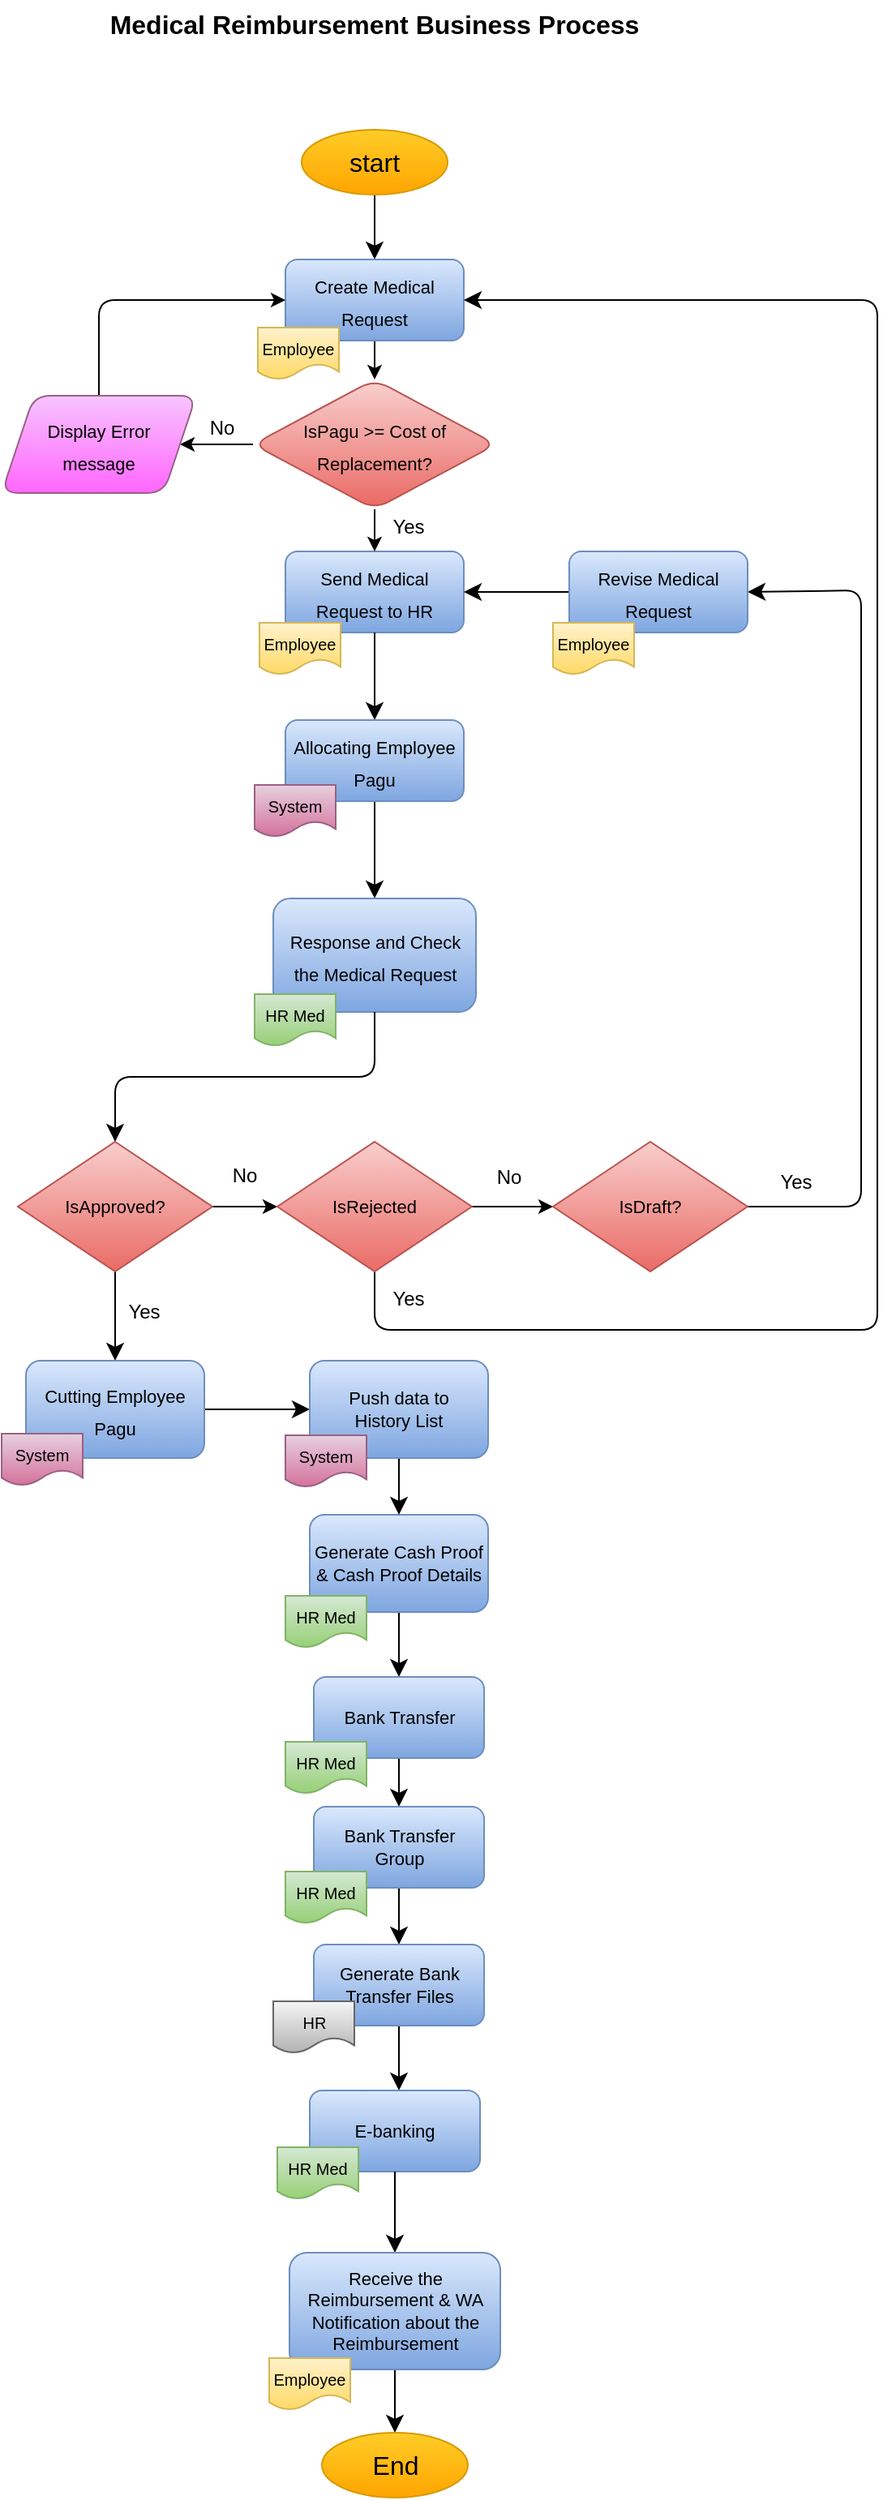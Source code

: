 <mxfile version="21.3.8" type="github">
  <diagram id="C5RBs43oDa-KdzZeNtuy" name="MEDICAL">
    <mxGraphModel dx="1941" dy="1782" grid="1" gridSize="10" guides="1" tooltips="1" connect="1" arrows="1" fold="1" page="1" pageScale="1" pageWidth="827" pageHeight="1169" math="0" shadow="0">
      <root>
        <mxCell id="WIyWlLk6GJQsqaUBKTNV-0" />
        <mxCell id="WIyWlLk6GJQsqaUBKTNV-1" parent="WIyWlLk6GJQsqaUBKTNV-0" />
        <mxCell id="bUTFh6sMlRF14kbk2jll-3" style="edgeStyle=none;curved=1;rounded=0;orthogonalLoop=1;jettySize=auto;html=1;entryX=0.5;entryY=0;entryDx=0;entryDy=0;fontSize=12;startSize=8;endSize=8;" parent="WIyWlLk6GJQsqaUBKTNV-1" source="bUTFh6sMlRF14kbk2jll-0" edge="1">
          <mxGeometry relative="1" as="geometry">
            <mxPoint x="220" y="80" as="targetPoint" />
          </mxGeometry>
        </mxCell>
        <mxCell id="bUTFh6sMlRF14kbk2jll-0" value="start" style="ellipse;whiteSpace=wrap;html=1;fontSize=16;fillColor=#ffcd28;gradientColor=#ffa500;strokeColor=#d79b00;" parent="WIyWlLk6GJQsqaUBKTNV-1" vertex="1">
          <mxGeometry x="175" width="90" height="40" as="geometry" />
        </mxCell>
        <mxCell id="bUTFh6sMlRF14kbk2jll-7" value="Medical Reimbursement Business Process" style="text;html=1;strokeColor=none;fillColor=none;align=center;verticalAlign=middle;whiteSpace=wrap;rounded=0;fontSize=16;fontStyle=1" parent="WIyWlLk6GJQsqaUBKTNV-1" vertex="1">
          <mxGeometry x="55" y="-80" width="330" height="30" as="geometry" />
        </mxCell>
        <mxCell id="uQla7w-6fAFCjF95wnp7-13" value="" style="edgeStyle=orthogonalEdgeStyle;rounded=0;orthogonalLoop=1;jettySize=auto;html=1;" parent="WIyWlLk6GJQsqaUBKTNV-1" source="bUTFh6sMlRF14kbk2jll-8" target="uQla7w-6fAFCjF95wnp7-12" edge="1">
          <mxGeometry relative="1" as="geometry" />
        </mxCell>
        <mxCell id="bUTFh6sMlRF14kbk2jll-8" value="&lt;font style=&quot;font-size: 11px;&quot;&gt;Create Medical Request&lt;/font&gt;" style="rounded=1;whiteSpace=wrap;html=1;fontSize=16;fillColor=#dae8fc;gradientColor=#7ea6e0;strokeColor=#6c8ebf;" parent="WIyWlLk6GJQsqaUBKTNV-1" vertex="1">
          <mxGeometry x="165" y="80" width="110" height="50" as="geometry" />
        </mxCell>
        <mxCell id="bUTFh6sMlRF14kbk2jll-9" value="&lt;font size=&quot;1&quot;&gt;Employee&lt;/font&gt;" style="shape=document;whiteSpace=wrap;html=1;boundedLbl=1;fontSize=16;fillColor=#fff2cc;gradientColor=#ffd966;strokeColor=#d6b656;" parent="WIyWlLk6GJQsqaUBKTNV-1" vertex="1">
          <mxGeometry x="148" y="122" width="50" height="32" as="geometry" />
        </mxCell>
        <mxCell id="bUTFh6sMlRF14kbk2jll-18" style="edgeStyle=none;curved=1;rounded=0;orthogonalLoop=1;jettySize=auto;html=1;entryX=0.5;entryY=0;entryDx=0;entryDy=0;fontSize=12;startSize=8;endSize=8;" parent="WIyWlLk6GJQsqaUBKTNV-1" source="bUTFh6sMlRF14kbk2jll-40" target="bUTFh6sMlRF14kbk2jll-15" edge="1">
          <mxGeometry relative="1" as="geometry" />
        </mxCell>
        <mxCell id="bUTFh6sMlRF14kbk2jll-12" value="&lt;font style=&quot;font-size: 11px;&quot;&gt;Send Medical Request to HR&lt;/font&gt;" style="rounded=1;whiteSpace=wrap;html=1;fontSize=16;fillColor=#dae8fc;gradientColor=#7ea6e0;strokeColor=#6c8ebf;" parent="WIyWlLk6GJQsqaUBKTNV-1" vertex="1">
          <mxGeometry x="165" y="260" width="110" height="50" as="geometry" />
        </mxCell>
        <mxCell id="bUTFh6sMlRF14kbk2jll-13" value="&lt;font size=&quot;1&quot;&gt;Employee&lt;/font&gt;" style="shape=document;whiteSpace=wrap;html=1;boundedLbl=1;fontSize=16;fillColor=#fff2cc;gradientColor=#ffd966;strokeColor=#d6b656;" parent="WIyWlLk6GJQsqaUBKTNV-1" vertex="1">
          <mxGeometry x="149" y="304" width="50" height="32" as="geometry" />
        </mxCell>
        <mxCell id="bUTFh6sMlRF14kbk2jll-15" value="&lt;span style=&quot;font-size: 11px;&quot;&gt;Response and Check the Medical Request&lt;/span&gt;" style="rounded=1;whiteSpace=wrap;html=1;fontSize=16;fillColor=#dae8fc;gradientColor=#7ea6e0;strokeColor=#6c8ebf;" parent="WIyWlLk6GJQsqaUBKTNV-1" vertex="1">
          <mxGeometry x="157.5" y="474" width="125" height="70" as="geometry" />
        </mxCell>
        <mxCell id="bUTFh6sMlRF14kbk2jll-16" value="&lt;font size=&quot;1&quot;&gt;HR Med&lt;/font&gt;" style="shape=document;whiteSpace=wrap;html=1;boundedLbl=1;fontSize=16;fillColor=#d5e8d4;gradientColor=#97d077;strokeColor=#82b366;" parent="WIyWlLk6GJQsqaUBKTNV-1" vertex="1">
          <mxGeometry x="146" y="533" width="50" height="32" as="geometry" />
        </mxCell>
        <mxCell id="bUTFh6sMlRF14kbk2jll-38" value="" style="edgeStyle=none;curved=1;rounded=0;orthogonalLoop=1;jettySize=auto;html=1;fontSize=12;startSize=8;endSize=8;" parent="WIyWlLk6GJQsqaUBKTNV-1" source="bUTFh6sMlRF14kbk2jll-19" edge="1">
          <mxGeometry relative="1" as="geometry">
            <mxPoint x="60" y="759" as="targetPoint" />
          </mxGeometry>
        </mxCell>
        <mxCell id="uQla7w-6fAFCjF95wnp7-2" value="" style="edgeStyle=orthogonalEdgeStyle;rounded=0;orthogonalLoop=1;jettySize=auto;html=1;startArrow=none;startFill=0;" parent="WIyWlLk6GJQsqaUBKTNV-1" source="bUTFh6sMlRF14kbk2jll-19" target="bUTFh6sMlRF14kbk2jll-20" edge="1">
          <mxGeometry relative="1" as="geometry" />
        </mxCell>
        <mxCell id="bUTFh6sMlRF14kbk2jll-19" value="IsApproved?" style="rhombus;whiteSpace=wrap;html=1;fontSize=11;fillColor=#f8cecc;gradientColor=#ea6b66;strokeColor=#b85450;" parent="WIyWlLk6GJQsqaUBKTNV-1" vertex="1">
          <mxGeometry y="624" width="120" height="80" as="geometry" />
        </mxCell>
        <mxCell id="bUTFh6sMlRF14kbk2jll-36" style="edgeStyle=none;rounded=1;orthogonalLoop=1;jettySize=auto;html=1;entryX=1;entryY=0.5;entryDx=0;entryDy=0;fontSize=12;startSize=8;endSize=8;" parent="WIyWlLk6GJQsqaUBKTNV-1" source="bUTFh6sMlRF14kbk2jll-20" target="bUTFh6sMlRF14kbk2jll-8" edge="1">
          <mxGeometry relative="1" as="geometry">
            <Array as="points">
              <mxPoint x="220" y="700" />
              <mxPoint x="220" y="640" />
              <mxPoint x="220" y="740" />
              <mxPoint x="530" y="740" />
              <mxPoint x="530" y="640" />
              <mxPoint x="530" y="530" />
              <mxPoint x="530" y="310" />
              <mxPoint x="530" y="105" />
            </Array>
          </mxGeometry>
        </mxCell>
        <mxCell id="uQla7w-6fAFCjF95wnp7-3" value="" style="edgeStyle=orthogonalEdgeStyle;rounded=0;orthogonalLoop=1;jettySize=auto;html=1;startArrow=none;startFill=0;" parent="WIyWlLk6GJQsqaUBKTNV-1" source="bUTFh6sMlRF14kbk2jll-20" target="bUTFh6sMlRF14kbk2jll-21" edge="1">
          <mxGeometry relative="1" as="geometry" />
        </mxCell>
        <mxCell id="bUTFh6sMlRF14kbk2jll-20" value="IsRejected" style="rhombus;whiteSpace=wrap;html=1;fontSize=11;fillColor=#f8cecc;gradientColor=#ea6b66;strokeColor=#b85450;" parent="WIyWlLk6GJQsqaUBKTNV-1" vertex="1">
          <mxGeometry x="160" y="624" width="120" height="80" as="geometry" />
        </mxCell>
        <mxCell id="bUTFh6sMlRF14kbk2jll-33" style="edgeStyle=none;rounded=1;orthogonalLoop=1;jettySize=auto;html=1;entryX=1;entryY=0.5;entryDx=0;entryDy=0;fontSize=12;startSize=8;endSize=8;" parent="WIyWlLk6GJQsqaUBKTNV-1" source="bUTFh6sMlRF14kbk2jll-21" target="bUTFh6sMlRF14kbk2jll-31" edge="1">
          <mxGeometry relative="1" as="geometry">
            <Array as="points">
              <mxPoint x="520" y="664" />
              <mxPoint x="520" y="554" />
              <mxPoint x="520" y="284" />
            </Array>
          </mxGeometry>
        </mxCell>
        <mxCell id="bUTFh6sMlRF14kbk2jll-21" value="IsDraft?" style="rhombus;whiteSpace=wrap;html=1;fontSize=11;fillColor=#f8cecc;gradientColor=#ea6b66;strokeColor=#b85450;" parent="WIyWlLk6GJQsqaUBKTNV-1" vertex="1">
          <mxGeometry x="330" y="624" width="120" height="80" as="geometry" />
        </mxCell>
        <mxCell id="bUTFh6sMlRF14kbk2jll-27" value="" style="endArrow=classic;html=1;rounded=1;fontSize=12;startSize=8;endSize=8;entryX=0.5;entryY=0;entryDx=0;entryDy=0;exitX=0.5;exitY=1;exitDx=0;exitDy=0;" parent="WIyWlLk6GJQsqaUBKTNV-1" source="bUTFh6sMlRF14kbk2jll-15" target="bUTFh6sMlRF14kbk2jll-19" edge="1">
          <mxGeometry width="50" height="50" relative="1" as="geometry">
            <mxPoint x="220" y="584" as="sourcePoint" />
            <mxPoint x="250" y="574" as="targetPoint" />
            <Array as="points">
              <mxPoint x="220" y="584" />
              <mxPoint x="60" y="584" />
            </Array>
          </mxGeometry>
        </mxCell>
        <mxCell id="bUTFh6sMlRF14kbk2jll-35" style="edgeStyle=none;curved=1;rounded=0;orthogonalLoop=1;jettySize=auto;html=1;entryX=1;entryY=0.5;entryDx=0;entryDy=0;fontSize=12;startSize=8;endSize=8;" parent="WIyWlLk6GJQsqaUBKTNV-1" source="bUTFh6sMlRF14kbk2jll-31" target="bUTFh6sMlRF14kbk2jll-12" edge="1">
          <mxGeometry relative="1" as="geometry" />
        </mxCell>
        <mxCell id="bUTFh6sMlRF14kbk2jll-31" value="&lt;font style=&quot;font-size: 11px;&quot;&gt;Revise Medical Request&lt;/font&gt;" style="rounded=1;whiteSpace=wrap;html=1;fontSize=16;fillColor=#dae8fc;gradientColor=#7ea6e0;strokeColor=#6c8ebf;" parent="WIyWlLk6GJQsqaUBKTNV-1" vertex="1">
          <mxGeometry x="340" y="260" width="110" height="50" as="geometry" />
        </mxCell>
        <mxCell id="bUTFh6sMlRF14kbk2jll-32" value="&lt;font size=&quot;1&quot;&gt;Employee&lt;/font&gt;" style="shape=document;whiteSpace=wrap;html=1;boundedLbl=1;fontSize=16;fillColor=#fff2cc;gradientColor=#ffd966;strokeColor=#d6b656;" parent="WIyWlLk6GJQsqaUBKTNV-1" vertex="1">
          <mxGeometry x="330" y="304" width="50" height="32" as="geometry" />
        </mxCell>
        <mxCell id="bUTFh6sMlRF14kbk2jll-45" value="" style="edgeStyle=none;curved=1;rounded=0;orthogonalLoop=1;jettySize=auto;html=1;fontSize=12;startSize=8;endSize=8;exitX=1;exitY=0.5;exitDx=0;exitDy=0;entryX=0;entryY=0.5;entryDx=0;entryDy=0;" parent="WIyWlLk6GJQsqaUBKTNV-1" source="bUTFh6sMlRF14kbk2jll-39" target="bUTFh6sMlRF14kbk2jll-69" edge="1">
          <mxGeometry relative="1" as="geometry">
            <mxPoint x="200" y="789" as="targetPoint" />
          </mxGeometry>
        </mxCell>
        <mxCell id="bUTFh6sMlRF14kbk2jll-39" value="&lt;span style=&quot;font-size: 11px;&quot;&gt;Cutting Employee Pagu&lt;/span&gt;" style="rounded=1;whiteSpace=wrap;html=1;fontSize=16;fillColor=#dae8fc;gradientColor=#7ea6e0;strokeColor=#6c8ebf;" parent="WIyWlLk6GJQsqaUBKTNV-1" vertex="1">
          <mxGeometry x="5" y="759" width="110" height="60" as="geometry" />
        </mxCell>
        <mxCell id="bUTFh6sMlRF14kbk2jll-41" value="" style="edgeStyle=none;curved=1;rounded=0;orthogonalLoop=1;jettySize=auto;html=1;entryX=0.5;entryY=0;entryDx=0;entryDy=0;fontSize=12;startSize=8;endSize=8;" parent="WIyWlLk6GJQsqaUBKTNV-1" source="bUTFh6sMlRF14kbk2jll-12" target="bUTFh6sMlRF14kbk2jll-40" edge="1">
          <mxGeometry relative="1" as="geometry">
            <mxPoint x="220" y="310" as="sourcePoint" />
            <mxPoint x="220" y="474" as="targetPoint" />
          </mxGeometry>
        </mxCell>
        <mxCell id="bUTFh6sMlRF14kbk2jll-40" value="&lt;font style=&quot;font-size: 11px;&quot;&gt;Allocating Employee Pagu&lt;/font&gt;" style="rounded=1;whiteSpace=wrap;html=1;fontSize=16;fillColor=#dae8fc;gradientColor=#7ea6e0;strokeColor=#6c8ebf;" parent="WIyWlLk6GJQsqaUBKTNV-1" vertex="1">
          <mxGeometry x="165" y="364" width="110" height="50" as="geometry" />
        </mxCell>
        <mxCell id="bUTFh6sMlRF14kbk2jll-42" value="&lt;font size=&quot;1&quot;&gt;System&lt;/font&gt;" style="shape=document;whiteSpace=wrap;html=1;boundedLbl=1;fontSize=16;fillColor=#e6d0de;gradientColor=#d5739d;strokeColor=#996185;" parent="WIyWlLk6GJQsqaUBKTNV-1" vertex="1">
          <mxGeometry x="146" y="404" width="50" height="32" as="geometry" />
        </mxCell>
        <mxCell id="bUTFh6sMlRF14kbk2jll-43" value="&lt;font size=&quot;1&quot;&gt;System&lt;/font&gt;" style="shape=document;whiteSpace=wrap;html=1;boundedLbl=1;fontSize=16;fillColor=#e6d0de;gradientColor=#d5739d;strokeColor=#996185;" parent="WIyWlLk6GJQsqaUBKTNV-1" vertex="1">
          <mxGeometry x="-10" y="804" width="50" height="32" as="geometry" />
        </mxCell>
        <mxCell id="bUTFh6sMlRF14kbk2jll-48" value="" style="edgeStyle=none;curved=1;rounded=0;orthogonalLoop=1;jettySize=auto;html=1;fontSize=12;startSize=8;endSize=8;" parent="WIyWlLk6GJQsqaUBKTNV-1" source="bUTFh6sMlRF14kbk2jll-44" target="bUTFh6sMlRF14kbk2jll-47" edge="1">
          <mxGeometry relative="1" as="geometry" />
        </mxCell>
        <mxCell id="bUTFh6sMlRF14kbk2jll-44" value="&lt;font style=&quot;font-size: 11px;&quot;&gt;Generate Cash Proof &amp;amp; Cash Proof Details&lt;/font&gt;" style="rounded=1;whiteSpace=wrap;html=1;fontSize=10;fillColor=#dae8fc;gradientColor=#7ea6e0;strokeColor=#6c8ebf;" parent="WIyWlLk6GJQsqaUBKTNV-1" vertex="1">
          <mxGeometry x="180" y="854" width="110" height="60" as="geometry" />
        </mxCell>
        <mxCell id="bUTFh6sMlRF14kbk2jll-46" value="&lt;font size=&quot;1&quot;&gt;HR Med&lt;/font&gt;" style="shape=document;whiteSpace=wrap;html=1;boundedLbl=1;fontSize=16;fillColor=#d5e8d4;gradientColor=#97d077;strokeColor=#82b366;" parent="WIyWlLk6GJQsqaUBKTNV-1" vertex="1">
          <mxGeometry x="165" y="904" width="50" height="32" as="geometry" />
        </mxCell>
        <mxCell id="bUTFh6sMlRF14kbk2jll-52" style="edgeStyle=none;curved=1;rounded=0;orthogonalLoop=1;jettySize=auto;html=1;entryX=0.5;entryY=0;entryDx=0;entryDy=0;fontSize=12;startSize=8;endSize=8;" parent="WIyWlLk6GJQsqaUBKTNV-1" source="bUTFh6sMlRF14kbk2jll-47" target="bUTFh6sMlRF14kbk2jll-50" edge="1">
          <mxGeometry relative="1" as="geometry" />
        </mxCell>
        <mxCell id="bUTFh6sMlRF14kbk2jll-47" value="&lt;font style=&quot;font-size: 11px;&quot;&gt;Bank Transfer&lt;/font&gt;" style="rounded=1;whiteSpace=wrap;html=1;fontSize=10;fillColor=#dae8fc;gradientColor=#7ea6e0;strokeColor=#6c8ebf;" parent="WIyWlLk6GJQsqaUBKTNV-1" vertex="1">
          <mxGeometry x="182.5" y="954" width="105" height="50" as="geometry" />
        </mxCell>
        <mxCell id="bUTFh6sMlRF14kbk2jll-49" value="&lt;font size=&quot;1&quot;&gt;HR Med&lt;/font&gt;" style="shape=document;whiteSpace=wrap;html=1;boundedLbl=1;fontSize=16;fillColor=#d5e8d4;gradientColor=#97d077;strokeColor=#82b366;" parent="WIyWlLk6GJQsqaUBKTNV-1" vertex="1">
          <mxGeometry x="165" y="994" width="50" height="32" as="geometry" />
        </mxCell>
        <mxCell id="bUTFh6sMlRF14kbk2jll-54" value="" style="edgeStyle=none;curved=1;rounded=0;orthogonalLoop=1;jettySize=auto;html=1;fontSize=12;startSize=8;endSize=8;" parent="WIyWlLk6GJQsqaUBKTNV-1" source="bUTFh6sMlRF14kbk2jll-50" target="bUTFh6sMlRF14kbk2jll-53" edge="1">
          <mxGeometry relative="1" as="geometry" />
        </mxCell>
        <mxCell id="bUTFh6sMlRF14kbk2jll-50" value="&lt;font style=&quot;font-size: 11px;&quot;&gt;Bank Transfer &lt;br&gt;Group&lt;/font&gt;" style="rounded=1;whiteSpace=wrap;html=1;fontSize=10;fillColor=#dae8fc;gradientColor=#7ea6e0;strokeColor=#6c8ebf;" parent="WIyWlLk6GJQsqaUBKTNV-1" vertex="1">
          <mxGeometry x="182.5" y="1034" width="105" height="50" as="geometry" />
        </mxCell>
        <mxCell id="bUTFh6sMlRF14kbk2jll-51" value="&lt;font size=&quot;1&quot;&gt;HR Med&lt;/font&gt;" style="shape=document;whiteSpace=wrap;html=1;boundedLbl=1;fontSize=16;fillColor=#d5e8d4;gradientColor=#97d077;strokeColor=#82b366;" parent="WIyWlLk6GJQsqaUBKTNV-1" vertex="1">
          <mxGeometry x="165" y="1074" width="50" height="32" as="geometry" />
        </mxCell>
        <mxCell id="bUTFh6sMlRF14kbk2jll-57" value="" style="edgeStyle=none;curved=1;rounded=0;orthogonalLoop=1;jettySize=auto;html=1;fontSize=12;startSize=8;endSize=8;" parent="WIyWlLk6GJQsqaUBKTNV-1" source="bUTFh6sMlRF14kbk2jll-53" edge="1">
          <mxGeometry relative="1" as="geometry">
            <mxPoint x="235" y="1209" as="targetPoint" />
          </mxGeometry>
        </mxCell>
        <mxCell id="bUTFh6sMlRF14kbk2jll-53" value="&lt;span style=&quot;font-size: 11px;&quot;&gt;Generate Bank Transfer Files&lt;/span&gt;" style="rounded=1;whiteSpace=wrap;html=1;fontSize=10;fillColor=#dae8fc;gradientColor=#7ea6e0;strokeColor=#6c8ebf;" parent="WIyWlLk6GJQsqaUBKTNV-1" vertex="1">
          <mxGeometry x="182.5" y="1119" width="105" height="50" as="geometry" />
        </mxCell>
        <mxCell id="bUTFh6sMlRF14kbk2jll-62" value="" style="edgeStyle=none;curved=1;rounded=0;orthogonalLoop=1;jettySize=auto;html=1;fontSize=12;startSize=8;endSize=8;entryX=0.5;entryY=0;entryDx=0;entryDy=0;" parent="WIyWlLk6GJQsqaUBKTNV-1" source="bUTFh6sMlRF14kbk2jll-66" target="bUTFh6sMlRF14kbk2jll-63" edge="1">
          <mxGeometry relative="1" as="geometry">
            <mxPoint x="233" y="1309" as="targetPoint" />
          </mxGeometry>
        </mxCell>
        <mxCell id="bUTFh6sMlRF14kbk2jll-59" value="&lt;span style=&quot;font-size: 11px;&quot;&gt;E-banking&lt;/span&gt;" style="rounded=1;whiteSpace=wrap;html=1;fontSize=10;fillColor=#dae8fc;gradientColor=#7ea6e0;strokeColor=#6c8ebf;" parent="WIyWlLk6GJQsqaUBKTNV-1" vertex="1">
          <mxGeometry x="180" y="1209" width="105" height="50" as="geometry" />
        </mxCell>
        <mxCell id="bUTFh6sMlRF14kbk2jll-60" value="&lt;font size=&quot;1&quot;&gt;HR&lt;/font&gt;" style="shape=document;whiteSpace=wrap;html=1;boundedLbl=1;fontSize=16;fillColor=#f5f5f5;gradientColor=#b3b3b3;strokeColor=#666666;" parent="WIyWlLk6GJQsqaUBKTNV-1" vertex="1">
          <mxGeometry x="157.5" y="1154" width="50" height="32" as="geometry" />
        </mxCell>
        <mxCell id="bUTFh6sMlRF14kbk2jll-63" value="End" style="ellipse;whiteSpace=wrap;html=1;fontSize=16;fillColor=#ffcd28;gradientColor=#ffa500;strokeColor=#d79b00;" parent="WIyWlLk6GJQsqaUBKTNV-1" vertex="1">
          <mxGeometry x="187.5" y="1420" width="90" height="40" as="geometry" />
        </mxCell>
        <mxCell id="bUTFh6sMlRF14kbk2jll-67" value="" style="edgeStyle=none;curved=1;rounded=0;orthogonalLoop=1;jettySize=auto;html=1;fontSize=12;startSize=8;endSize=8;entryX=0.5;entryY=0;entryDx=0;entryDy=0;" parent="WIyWlLk6GJQsqaUBKTNV-1" source="bUTFh6sMlRF14kbk2jll-59" target="bUTFh6sMlRF14kbk2jll-66" edge="1">
          <mxGeometry relative="1" as="geometry">
            <mxPoint x="233" y="1259" as="sourcePoint" />
            <mxPoint x="233" y="1419" as="targetPoint" />
          </mxGeometry>
        </mxCell>
        <mxCell id="bUTFh6sMlRF14kbk2jll-66" value="&lt;span style=&quot;font-size: 11px;&quot;&gt;Receive the Reimbursement &amp;amp; WA Notification about the Reimbursement&lt;/span&gt;" style="rounded=1;whiteSpace=wrap;html=1;fontSize=10;fillColor=#dae8fc;gradientColor=#7ea6e0;strokeColor=#6c8ebf;" parent="WIyWlLk6GJQsqaUBKTNV-1" vertex="1">
          <mxGeometry x="167.5" y="1309" width="130" height="72" as="geometry" />
        </mxCell>
        <mxCell id="bUTFh6sMlRF14kbk2jll-68" value="&lt;font size=&quot;1&quot;&gt;Employee&lt;/font&gt;" style="shape=document;whiteSpace=wrap;html=1;boundedLbl=1;fontSize=16;fillColor=#fff2cc;gradientColor=#ffd966;strokeColor=#d6b656;" parent="WIyWlLk6GJQsqaUBKTNV-1" vertex="1">
          <mxGeometry x="155" y="1374" width="50" height="32" as="geometry" />
        </mxCell>
        <mxCell id="bUTFh6sMlRF14kbk2jll-72" style="edgeStyle=none;curved=1;rounded=0;orthogonalLoop=1;jettySize=auto;html=1;entryX=0.5;entryY=0;entryDx=0;entryDy=0;fontSize=12;startSize=8;endSize=8;" parent="WIyWlLk6GJQsqaUBKTNV-1" source="bUTFh6sMlRF14kbk2jll-69" target="bUTFh6sMlRF14kbk2jll-44" edge="1">
          <mxGeometry relative="1" as="geometry" />
        </mxCell>
        <mxCell id="bUTFh6sMlRF14kbk2jll-69" value="&lt;font style=&quot;font-size: 11px;&quot;&gt;Push data to &lt;br&gt;History List&lt;/font&gt;" style="rounded=1;whiteSpace=wrap;html=1;fontSize=10;fillColor=#dae8fc;gradientColor=#7ea6e0;strokeColor=#6c8ebf;" parent="WIyWlLk6GJQsqaUBKTNV-1" vertex="1">
          <mxGeometry x="180" y="759" width="110" height="60" as="geometry" />
        </mxCell>
        <mxCell id="bUTFh6sMlRF14kbk2jll-70" value="&lt;font size=&quot;1&quot;&gt;System&lt;/font&gt;" style="shape=document;whiteSpace=wrap;html=1;boundedLbl=1;fontSize=16;fillColor=#e6d0de;gradientColor=#d5739d;strokeColor=#996185;" parent="WIyWlLk6GJQsqaUBKTNV-1" vertex="1">
          <mxGeometry x="165" y="805" width="50" height="32" as="geometry" />
        </mxCell>
        <mxCell id="bUTFh6sMlRF14kbk2jll-55" value="&lt;font size=&quot;1&quot;&gt;HR Med&lt;/font&gt;" style="shape=document;whiteSpace=wrap;html=1;boundedLbl=1;fontSize=16;fillColor=#d5e8d4;gradientColor=#97d077;strokeColor=#82b366;" parent="WIyWlLk6GJQsqaUBKTNV-1" vertex="1">
          <mxGeometry x="160" y="1244" width="50" height="32" as="geometry" />
        </mxCell>
        <mxCell id="uQla7w-6fAFCjF95wnp7-4" value="No" style="text;html=1;strokeColor=none;fillColor=none;align=center;verticalAlign=middle;whiteSpace=wrap;rounded=0;" parent="WIyWlLk6GJQsqaUBKTNV-1" vertex="1">
          <mxGeometry x="110" y="630" width="60" height="30" as="geometry" />
        </mxCell>
        <mxCell id="uQla7w-6fAFCjF95wnp7-5" value="No" style="text;html=1;strokeColor=none;fillColor=none;align=center;verticalAlign=middle;whiteSpace=wrap;rounded=0;" parent="WIyWlLk6GJQsqaUBKTNV-1" vertex="1">
          <mxGeometry x="273" y="631" width="60" height="30" as="geometry" />
        </mxCell>
        <mxCell id="uQla7w-6fAFCjF95wnp7-6" value="Yes" style="text;html=1;strokeColor=none;fillColor=none;align=center;verticalAlign=middle;whiteSpace=wrap;rounded=0;" parent="WIyWlLk6GJQsqaUBKTNV-1" vertex="1">
          <mxGeometry x="48" y="714" width="60" height="30" as="geometry" />
        </mxCell>
        <mxCell id="uQla7w-6fAFCjF95wnp7-7" value="Yes" style="text;html=1;strokeColor=none;fillColor=none;align=center;verticalAlign=middle;whiteSpace=wrap;rounded=0;" parent="WIyWlLk6GJQsqaUBKTNV-1" vertex="1">
          <mxGeometry x="211" y="706" width="60" height="30" as="geometry" />
        </mxCell>
        <mxCell id="uQla7w-6fAFCjF95wnp7-10" value="Yes" style="text;html=1;strokeColor=none;fillColor=none;align=center;verticalAlign=middle;whiteSpace=wrap;rounded=0;" parent="WIyWlLk6GJQsqaUBKTNV-1" vertex="1">
          <mxGeometry x="450" y="634" width="60" height="30" as="geometry" />
        </mxCell>
        <mxCell id="uQla7w-6fAFCjF95wnp7-14" style="edgeStyle=orthogonalEdgeStyle;rounded=0;orthogonalLoop=1;jettySize=auto;html=1;entryX=0.5;entryY=0;entryDx=0;entryDy=0;" parent="WIyWlLk6GJQsqaUBKTNV-1" source="uQla7w-6fAFCjF95wnp7-12" target="bUTFh6sMlRF14kbk2jll-12" edge="1">
          <mxGeometry relative="1" as="geometry" />
        </mxCell>
        <mxCell id="uQla7w-6fAFCjF95wnp7-19" value="" style="edgeStyle=orthogonalEdgeStyle;rounded=0;orthogonalLoop=1;jettySize=auto;html=1;" parent="WIyWlLk6GJQsqaUBKTNV-1" source="uQla7w-6fAFCjF95wnp7-12" target="uQla7w-6fAFCjF95wnp7-18" edge="1">
          <mxGeometry relative="1" as="geometry" />
        </mxCell>
        <mxCell id="uQla7w-6fAFCjF95wnp7-12" value="&lt;font style=&quot;font-size: 11px;&quot;&gt;IsPagu &amp;gt;= Cost of Replacement?&lt;/font&gt;" style="rhombus;whiteSpace=wrap;html=1;fontSize=16;fillColor=#f8cecc;strokeColor=#b85450;rounded=1;gradientColor=#ea6b66;" parent="WIyWlLk6GJQsqaUBKTNV-1" vertex="1">
          <mxGeometry x="145" y="154" width="150" height="80" as="geometry" />
        </mxCell>
        <mxCell id="uQla7w-6fAFCjF95wnp7-16" value="Yes" style="text;html=1;strokeColor=none;fillColor=none;align=center;verticalAlign=middle;whiteSpace=wrap;rounded=0;" parent="WIyWlLk6GJQsqaUBKTNV-1" vertex="1">
          <mxGeometry x="211" y="230" width="60" height="30" as="geometry" />
        </mxCell>
        <mxCell id="uQla7w-6fAFCjF95wnp7-20" style="edgeStyle=orthogonalEdgeStyle;rounded=1;orthogonalLoop=1;jettySize=auto;html=1;entryX=0;entryY=0.5;entryDx=0;entryDy=0;" parent="WIyWlLk6GJQsqaUBKTNV-1" source="uQla7w-6fAFCjF95wnp7-18" target="bUTFh6sMlRF14kbk2jll-8" edge="1">
          <mxGeometry relative="1" as="geometry">
            <Array as="points">
              <mxPoint x="50" y="105" />
            </Array>
          </mxGeometry>
        </mxCell>
        <mxCell id="uQla7w-6fAFCjF95wnp7-18" value="&lt;font style=&quot;font-size: 11px;&quot;&gt;Display Error &lt;br&gt;message&lt;/font&gt;" style="shape=parallelogram;perimeter=parallelogramPerimeter;whiteSpace=wrap;html=1;fixedSize=1;fontSize=16;rounded=1;fillColor=#F7C4FF;gradientColor=#FF66FF;strokeColor=#996185;" parent="WIyWlLk6GJQsqaUBKTNV-1" vertex="1">
          <mxGeometry x="-10" y="164" width="120" height="60" as="geometry" />
        </mxCell>
        <mxCell id="uQla7w-6fAFCjF95wnp7-21" value="No" style="text;html=1;strokeColor=none;fillColor=none;align=center;verticalAlign=middle;whiteSpace=wrap;rounded=0;" parent="WIyWlLk6GJQsqaUBKTNV-1" vertex="1">
          <mxGeometry x="96" y="169" width="60" height="30" as="geometry" />
        </mxCell>
      </root>
    </mxGraphModel>
  </diagram>
</mxfile>
